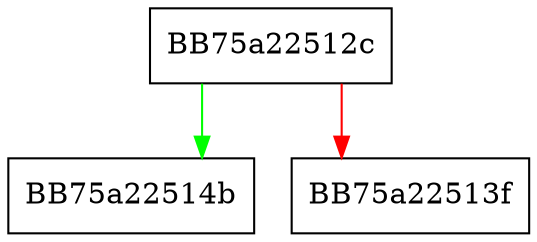 digraph ConvertPPIDToString {
  node [shape="box"];
  graph [splines=ortho];
  BB75a22512c -> BB75a22514b [color="green"];
  BB75a22512c -> BB75a22513f [color="red"];
}